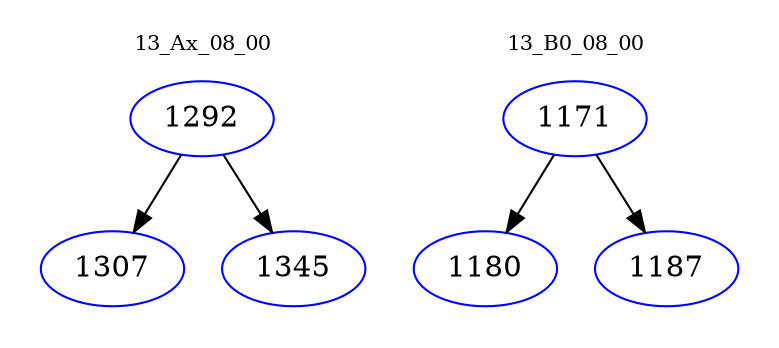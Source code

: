 digraph{
subgraph cluster_0 {
color = white
label = "13_Ax_08_00";
fontsize=10;
T0_1292 [label="1292", color="blue"]
T0_1292 -> T0_1307 [color="black"]
T0_1307 [label="1307", color="blue"]
T0_1292 -> T0_1345 [color="black"]
T0_1345 [label="1345", color="blue"]
}
subgraph cluster_1 {
color = white
label = "13_B0_08_00";
fontsize=10;
T1_1171 [label="1171", color="blue"]
T1_1171 -> T1_1180 [color="black"]
T1_1180 [label="1180", color="blue"]
T1_1171 -> T1_1187 [color="black"]
T1_1187 [label="1187", color="blue"]
}
}
